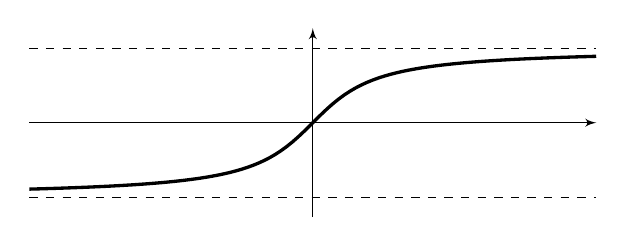 \begin{tikzpicture}[domain=-6:6,scale=.6]
  \pgfmathsetmacro{\mypi}{3.142}
  \draw[-latex'] (-6,0) -- (6,0);
  \draw[-latex'] (0,-2) -- (0,2);
  \draw[very thick] plot[samples=100](\x, {rad(atan(\x))});
  \draw[very thin,dashed] (-6,{\mypi/2}) -- (6,{\mypi/2});
  \draw[very thin,dashed] (-6,{-\mypi/2}) -- (6,{-\mypi/2});


  % \foreach \x in {-5,...,-1}
  % {
  %   \draw (\x,0) node[below] {$\x$};
  % }
  % \foreach \x in {1,...,5}
  % {
  %   \draw (\x,0) node[below] {$\x$};
  % }
  % \draw (0,0) node[anchor=north west] {$0$};
  % \draw (0,{\mypi/4}) node[left] {$\pi/4$};
  % \draw (0,{-\mypi/4}) node[right] {$-\pi/4$};
  % \draw (0,{\mypi/2}) node[left] {$\pi/2$};
  % \draw (0,{-\mypi/2}) node[right] {$-\pi/2$};
\end{tikzpicture}
